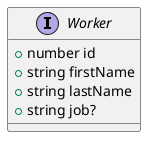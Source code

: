 @startuml

interface Worker {
  + number id
  + string firstName
  + string lastName
  + string job?
}

@enduml